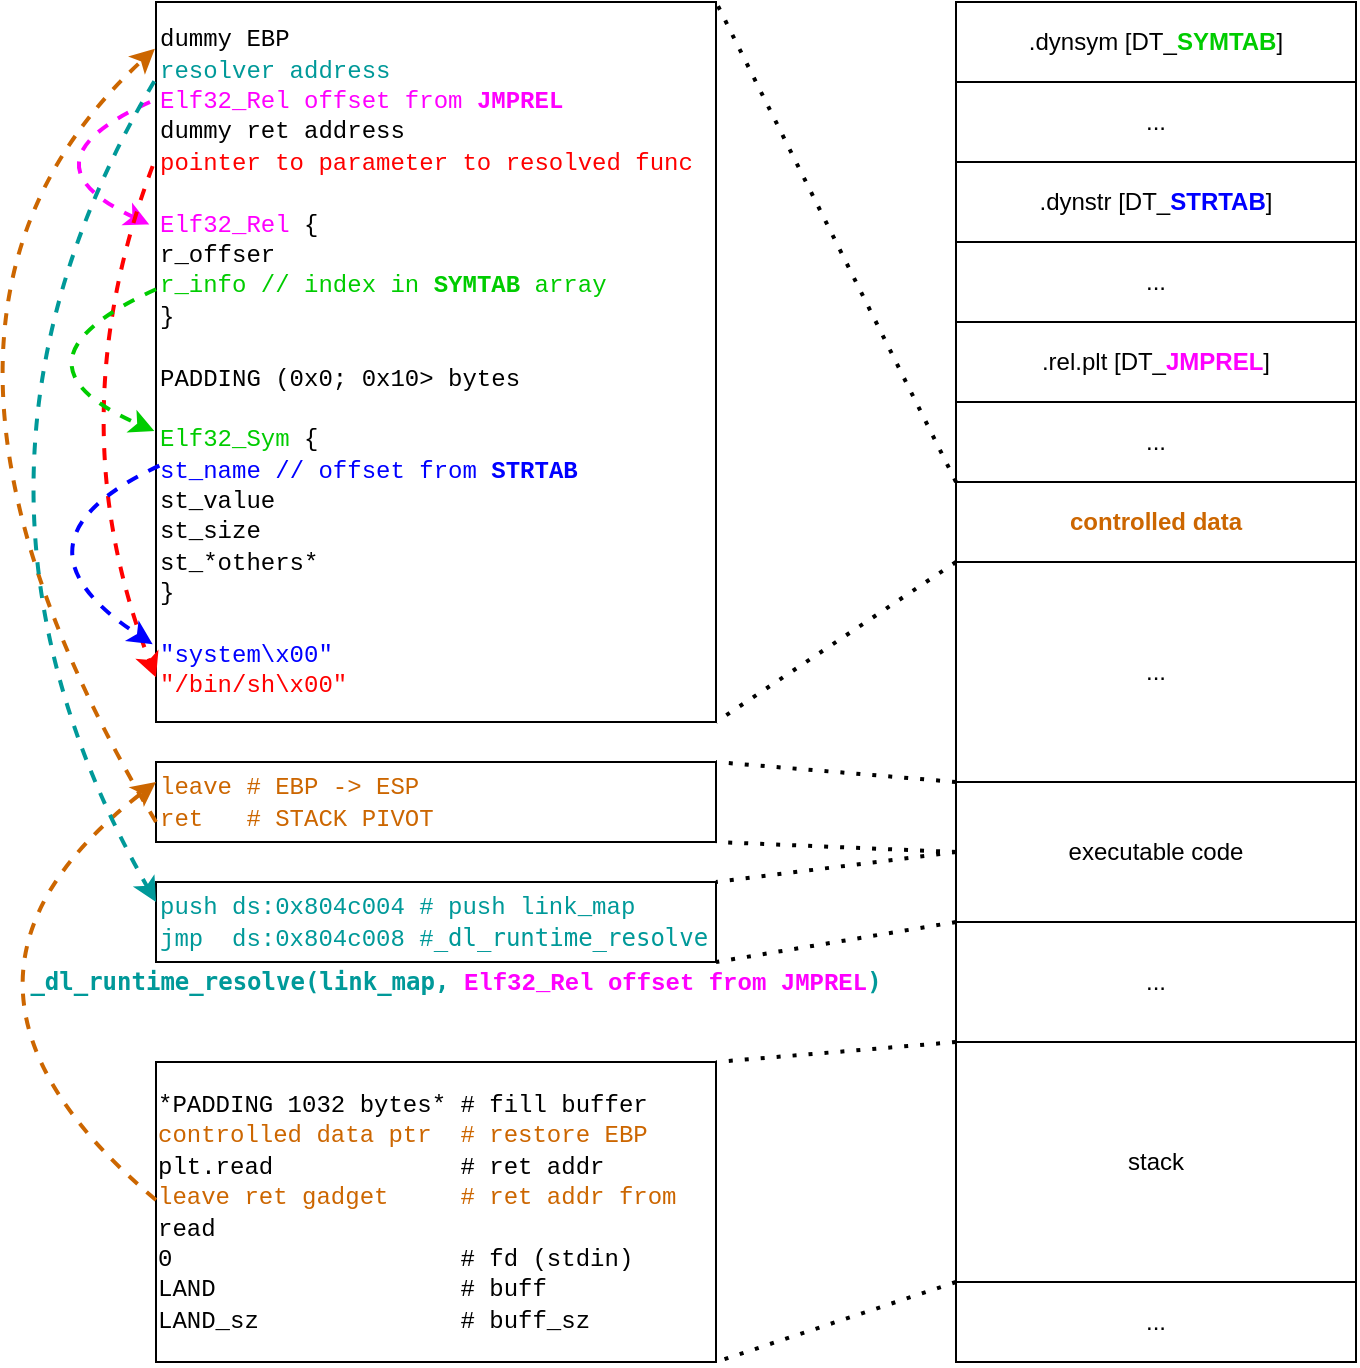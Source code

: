 <mxfile version="13.5.9" type="device"><diagram id="K7U66VibkdIn1OmC90md" name="Page-1"><mxGraphModel dx="2272" dy="1865" grid="1" gridSize="10" guides="1" tooltips="1" connect="1" arrows="1" fold="1" page="1" pageScale="1" pageWidth="850" pageHeight="1100" math="0" shadow="0"><root><mxCell id="0"/><mxCell id="1" parent="0"/><mxCell id="mTXZihAAwqi7XMkXWmM4-23" value="&lt;div align=&quot;left&quot;&gt;&lt;font style=&quot;font-size: 12px&quot; face=&quot;Courier New&quot;&gt;*PADDING 1032 bytes* # fill buffer&lt;br&gt;&lt;font color=&quot;#CC6600&quot;&gt;controlled data ptr&amp;nbsp; # restore EBP&lt;/font&gt;&lt;br&gt;plt.read&amp;nbsp;&amp;nbsp;&amp;nbsp;&amp;nbsp;&amp;nbsp;&amp;nbsp;&amp;nbsp;&amp;nbsp;&amp;nbsp;&amp;nbsp;&amp;nbsp;&amp;nbsp; # ret addr&lt;br&gt;&lt;font color=&quot;#CC6600&quot;&gt;leave ret gadget&amp;nbsp;&amp;nbsp;&amp;nbsp;&amp;nbsp; # ret addr from&lt;/font&gt; read &lt;br&gt;0&amp;nbsp;&amp;nbsp;&amp;nbsp;&amp;nbsp;&amp;nbsp;&amp;nbsp;&amp;nbsp;&amp;nbsp;&amp;nbsp;&amp;nbsp;&amp;nbsp;&amp;nbsp;&amp;nbsp;&amp;nbsp;&amp;nbsp;&amp;nbsp;&amp;nbsp;&amp;nbsp;&amp;nbsp; # fd (stdin)&lt;br&gt;LAND&amp;nbsp;&amp;nbsp;&amp;nbsp;&amp;nbsp;&amp;nbsp;&amp;nbsp;&amp;nbsp;&amp;nbsp;&amp;nbsp;&amp;nbsp;&amp;nbsp;&amp;nbsp;&amp;nbsp;&amp;nbsp;&amp;nbsp;&amp;nbsp; # buff&lt;br&gt;LAND_sz&amp;nbsp;&amp;nbsp;&amp;nbsp;&amp;nbsp;&amp;nbsp;&amp;nbsp;&amp;nbsp;&amp;nbsp;&amp;nbsp;&amp;nbsp;&amp;nbsp;&amp;nbsp;&amp;nbsp; # buff_sz&lt;br&gt;&lt;/font&gt;&lt;/div&gt;" style="rounded=0;whiteSpace=wrap;html=1;" vertex="1" parent="1"><mxGeometry x="-650" y="-550" width="280" height="150" as="geometry"/></mxCell><mxCell id="mTXZihAAwqi7XMkXWmM4-2" value=".dynsym [DT_&lt;font color=&quot;#00CC00&quot;&gt;&lt;b&gt;SYMTAB&lt;/b&gt;&lt;/font&gt;]" style="rounded=0;whiteSpace=wrap;html=1;" vertex="1" parent="1"><mxGeometry x="-250" y="-1080" width="200" height="40" as="geometry"/></mxCell><mxCell id="mTXZihAAwqi7XMkXWmM4-4" value="..." style="rounded=0;whiteSpace=wrap;html=1;" vertex="1" parent="1"><mxGeometry x="-250" y="-1040" width="200" height="40" as="geometry"/></mxCell><mxCell id="mTXZihAAwqi7XMkXWmM4-6" value=".dynstr [DT_&lt;b&gt;&lt;font color=&quot;#0000FF&quot;&gt;STRTAB&lt;/font&gt;&lt;/b&gt;]" style="rounded=0;whiteSpace=wrap;html=1;" vertex="1" parent="1"><mxGeometry x="-250" y="-1000" width="200" height="40" as="geometry"/></mxCell><mxCell id="mTXZihAAwqi7XMkXWmM4-7" value="..." style="rounded=0;whiteSpace=wrap;html=1;" vertex="1" parent="1"><mxGeometry x="-250" y="-960" width="200" height="40" as="geometry"/></mxCell><mxCell id="mTXZihAAwqi7XMkXWmM4-9" value=".rel.plt [DT_&lt;font color=&quot;#FF00FF&quot;&gt;&lt;b&gt;JMPREL&lt;/b&gt;&lt;/font&gt;]" style="rounded=0;whiteSpace=wrap;html=1;" vertex="1" parent="1"><mxGeometry x="-250" y="-920" width="200" height="40" as="geometry"/></mxCell><mxCell id="mTXZihAAwqi7XMkXWmM4-10" value="..." style="rounded=0;whiteSpace=wrap;html=1;" vertex="1" parent="1"><mxGeometry x="-250" y="-880" width="200" height="40" as="geometry"/></mxCell><mxCell id="mTXZihAAwqi7XMkXWmM4-12" value="&lt;font color=&quot;#CC6600&quot;&gt;&lt;b&gt;controlled data&lt;/b&gt;&lt;/font&gt;" style="rounded=0;whiteSpace=wrap;html=1;" vertex="1" parent="1"><mxGeometry x="-250" y="-840" width="200" height="40" as="geometry"/></mxCell><mxCell id="mTXZihAAwqi7XMkXWmM4-13" value="..." style="rounded=0;whiteSpace=wrap;html=1;" vertex="1" parent="1"><mxGeometry x="-250" y="-800" width="200" height="110" as="geometry"/></mxCell><mxCell id="mTXZihAAwqi7XMkXWmM4-14" value="executable code" style="rounded=0;whiteSpace=wrap;html=1;" vertex="1" parent="1"><mxGeometry x="-250" y="-690" width="200" height="70" as="geometry"/></mxCell><mxCell id="mTXZihAAwqi7XMkXWmM4-15" value="..." style="rounded=0;whiteSpace=wrap;html=1;" vertex="1" parent="1"><mxGeometry x="-250" y="-620" width="200" height="60" as="geometry"/></mxCell><mxCell id="mTXZihAAwqi7XMkXWmM4-19" value="stack" style="rounded=0;whiteSpace=wrap;html=1;" vertex="1" parent="1"><mxGeometry x="-250" y="-560" width="200" height="120" as="geometry"/></mxCell><mxCell id="mTXZihAAwqi7XMkXWmM4-20" value="..." style="rounded=0;whiteSpace=wrap;html=1;" vertex="1" parent="1"><mxGeometry x="-250" y="-440" width="200" height="40" as="geometry"/></mxCell><mxCell id="mTXZihAAwqi7XMkXWmM4-22" value="&lt;div&gt;&lt;font face=&quot;Courier New&quot; color=&quot;#CC6600&quot;&gt;leave # EBP -&amp;gt; ESP&lt;br&gt;&lt;/font&gt;&lt;/div&gt;&lt;div&gt;&lt;font face=&quot;Courier New&quot; color=&quot;#CC6600&quot;&gt;ret&amp;nbsp;&amp;nbsp; # STACK PIVOT&lt;br&gt;&lt;/font&gt;&lt;/div&gt;" style="rounded=0;whiteSpace=wrap;html=1;align=left;" vertex="1" parent="1"><mxGeometry x="-650" y="-700" width="280" height="40" as="geometry"/></mxCell><mxCell id="mTXZihAAwqi7XMkXWmM4-24" value="&lt;div align=&quot;left&quot;&gt;&lt;font style=&quot;font-size: 12px&quot; face=&quot;Courier New&quot;&gt;dummy EBP&lt;/font&gt;&lt;font style=&quot;font-size: 12px&quot; face=&quot;Courier New&quot;&gt;&lt;br&gt;&lt;font style=&quot;font-size: 12px&quot; color=&quot;#009999&quot;&gt;resolver address&lt;/font&gt;&lt;br&gt;&lt;font style=&quot;font-size: 12px&quot; color=&quot;#FF00FF&quot;&gt;Elf32_Rel offset from &lt;b&gt;JMPREL &lt;/b&gt;&lt;/font&gt;&lt;br&gt;&lt;font style=&quot;font-size: 12px&quot;&gt;dummy ret address&lt;/font&gt;&lt;br&gt;&lt;font style=&quot;font-size: 12px&quot; color=&quot;#FF0000&quot;&gt;pointer to parameter to resolved func&lt;/font&gt;&lt;br&gt;&lt;br&gt;&lt;font style=&quot;font-size: 12px&quot;&gt;&lt;font color=&quot;#FF00FF&quot;&gt;Elf32_Rel&lt;/font&gt; {&lt;/font&gt;&lt;br&gt;&lt;font style=&quot;font-size: 12px&quot;&gt;r_offser&lt;/font&gt;&lt;br&gt;&lt;font style=&quot;font-size: 12px&quot; color=&quot;#00CC00&quot;&gt;r_info&lt;/font&gt;&lt;font color=&quot;#00CC00&quot;&gt; // index in &lt;b&gt;SYMTAB&lt;/b&gt; array&lt;/font&gt;&lt;br&gt;&lt;font style=&quot;font-size: 12px&quot;&gt;}&lt;/font&gt;&lt;br&gt;&lt;br&gt;&lt;font style=&quot;font-size: 12px&quot;&gt;PADDING (0x0; 0x10&amp;gt; bytes&lt;/font&gt;&lt;br&gt;&lt;br&gt;&lt;font style=&quot;font-size: 12px&quot;&gt;&lt;font color=&quot;#00CC00&quot;&gt;Elf32_Sym&lt;/font&gt; {&lt;/font&gt;&lt;br&gt;&lt;font style=&quot;font-size: 12px&quot; color=&quot;#0000FF&quot;&gt;st_name&lt;/font&gt; &lt;font color=&quot;#0000FF&quot;&gt;// offset from &lt;b&gt;STRTAB&lt;/b&gt;&lt;/font&gt;&lt;br&gt;&lt;font style=&quot;font-size: 12px&quot;&gt;st_value&lt;/font&gt;&lt;br&gt;&lt;font style=&quot;font-size: 12px&quot;&gt;st_size&lt;/font&gt;&lt;br&gt;&lt;font style=&quot;font-size: 12px&quot;&gt;st_*others*&lt;/font&gt;&lt;br&gt;&lt;font style=&quot;font-size: 12px&quot;&gt;}&lt;/font&gt;&lt;br&gt;&lt;font color=&quot;#0000FF&quot;&gt;&lt;br&gt;&lt;font style=&quot;font-size: 12px&quot;&gt;&quot;system\x00&quot;&lt;/font&gt;&lt;/font&gt;&lt;br&gt;&lt;font style=&quot;font-size: 12px&quot; color=&quot;#FF0000&quot;&gt;&quot;/bin/sh\x00&quot;&lt;/font&gt;&lt;/font&gt;&lt;/div&gt;" style="rounded=0;whiteSpace=wrap;html=1;align=left;" vertex="1" parent="1"><mxGeometry x="-650" y="-1080" width="280" height="360" as="geometry"/></mxCell><mxCell id="mTXZihAAwqi7XMkXWmM4-27" value="" style="endArrow=none;dashed=1;html=1;dashPattern=1 3;strokeWidth=2;exitX=0;exitY=0;exitDx=0;exitDy=0;entryX=1;entryY=0;entryDx=0;entryDy=0;" edge="1" parent="1" source="mTXZihAAwqi7XMkXWmM4-14" target="mTXZihAAwqi7XMkXWmM4-22"><mxGeometry width="50" height="50" relative="1" as="geometry"><mxPoint x="220" y="-620" as="sourcePoint"/><mxPoint x="270" y="-670" as="targetPoint"/></mxGeometry></mxCell><mxCell id="mTXZihAAwqi7XMkXWmM4-28" value="" style="endArrow=none;dashed=1;html=1;dashPattern=1 3;strokeWidth=2;exitX=0;exitY=0.5;exitDx=0;exitDy=0;entryX=1;entryY=1;entryDx=0;entryDy=0;" edge="1" parent="1" source="mTXZihAAwqi7XMkXWmM4-14" target="mTXZihAAwqi7XMkXWmM4-22"><mxGeometry width="50" height="50" relative="1" as="geometry"><mxPoint x="-80" y="-600" as="sourcePoint"/><mxPoint x="80.0" y="-615" as="targetPoint"/></mxGeometry></mxCell><mxCell id="mTXZihAAwqi7XMkXWmM4-29" value="" style="endArrow=none;dashed=1;html=1;dashPattern=1 3;strokeWidth=2;exitX=0;exitY=0;exitDx=0;exitDy=0;entryX=1;entryY=0;entryDx=0;entryDy=0;" edge="1" parent="1" source="mTXZihAAwqi7XMkXWmM4-19" target="mTXZihAAwqi7XMkXWmM4-23"><mxGeometry width="50" height="50" relative="1" as="geometry"><mxPoint x="-80" y="-570" as="sourcePoint"/><mxPoint x="90" y="-565" as="targetPoint"/></mxGeometry></mxCell><mxCell id="mTXZihAAwqi7XMkXWmM4-30" value="" style="endArrow=none;dashed=1;html=1;dashPattern=1 3;strokeWidth=2;exitX=0;exitY=1;exitDx=0;exitDy=0;entryX=1;entryY=1;entryDx=0;entryDy=0;" edge="1" parent="1" source="mTXZihAAwqi7XMkXWmM4-19" target="mTXZihAAwqi7XMkXWmM4-23"><mxGeometry width="50" height="50" relative="1" as="geometry"><mxPoint x="-70" y="-560" as="sourcePoint"/><mxPoint x="100" y="-555" as="targetPoint"/></mxGeometry></mxCell><mxCell id="mTXZihAAwqi7XMkXWmM4-31" value="" style="endArrow=none;dashed=1;html=1;dashPattern=1 3;strokeWidth=2;exitX=0;exitY=0;exitDx=0;exitDy=0;entryX=1;entryY=1;entryDx=0;entryDy=0;" edge="1" parent="1" source="mTXZihAAwqi7XMkXWmM4-13" target="mTXZihAAwqi7XMkXWmM4-24"><mxGeometry width="50" height="50" relative="1" as="geometry"><mxPoint x="70" y="-800" as="sourcePoint"/><mxPoint x="120" y="-850" as="targetPoint"/></mxGeometry></mxCell><mxCell id="mTXZihAAwqi7XMkXWmM4-32" value="" style="endArrow=none;dashed=1;html=1;dashPattern=1 3;strokeWidth=2;entryX=1;entryY=0;entryDx=0;entryDy=0;exitX=0;exitY=0;exitDx=0;exitDy=0;" edge="1" parent="1" source="mTXZihAAwqi7XMkXWmM4-12" target="mTXZihAAwqi7XMkXWmM4-24"><mxGeometry width="50" height="50" relative="1" as="geometry"><mxPoint x="10" y="-730" as="sourcePoint"/><mxPoint x="60" y="-780" as="targetPoint"/></mxGeometry></mxCell><mxCell id="mTXZihAAwqi7XMkXWmM4-33" value="" style="endArrow=classic;html=1;curved=1;exitX=0;exitY=0.46;exitDx=0;exitDy=0;exitPerimeter=0;entryX=0;entryY=0.25;entryDx=0;entryDy=0;dashed=1;strokeColor=#CC6600;strokeWidth=2;" edge="1" parent="1" source="mTXZihAAwqi7XMkXWmM4-23" target="mTXZihAAwqi7XMkXWmM4-22"><mxGeometry width="50" height="50" relative="1" as="geometry"><mxPoint x="-580" y="-690" as="sourcePoint"/><mxPoint x="-530" y="-740" as="targetPoint"/><Array as="points"><mxPoint x="-780" y="-590"/></Array></mxGeometry></mxCell><mxCell id="mTXZihAAwqi7XMkXWmM4-35" value="" style="endArrow=classic;html=1;dashed=1;entryX=-0.012;entryY=0.309;entryDx=0;entryDy=0;entryPerimeter=0;curved=1;strokeColor=#FF00FF;strokeWidth=2;" edge="1" parent="1" target="mTXZihAAwqi7XMkXWmM4-24"><mxGeometry width="50" height="50" relative="1" as="geometry"><mxPoint x="-653" y="-1030" as="sourcePoint"/><mxPoint x="-639.16" y="-1054.52" as="targetPoint"/><Array as="points"><mxPoint x="-720" y="-1000"/></Array></mxGeometry></mxCell><mxCell id="mTXZihAAwqi7XMkXWmM4-38" value="" style="endArrow=classic;html=1;dashed=1;entryX=0;entryY=0.938;entryDx=0;entryDy=0;entryPerimeter=0;curved=1;fillColor=#f8cecc;strokeColor=#FF0000;exitX=-0.006;exitY=0.228;exitDx=0;exitDy=0;exitPerimeter=0;strokeWidth=2;" edge="1" parent="1" source="mTXZihAAwqi7XMkXWmM4-24" target="mTXZihAAwqi7XMkXWmM4-24"><mxGeometry width="50" height="50" relative="1" as="geometry"><mxPoint x="-660" y="-1010" as="sourcePoint"/><mxPoint x="-520" y="-860" as="targetPoint"/><Array as="points"><mxPoint x="-700" y="-870"/></Array></mxGeometry></mxCell><mxCell id="mTXZihAAwqi7XMkXWmM4-39" value="" style="endArrow=classic;html=1;dashed=1;exitX=0;exitY=0.399;exitDx=0;exitDy=0;exitPerimeter=0;entryX=-0.003;entryY=0.596;entryDx=0;entryDy=0;entryPerimeter=0;curved=1;strokeColor=#00CC00;strokeWidth=2;" edge="1" parent="1" source="mTXZihAAwqi7XMkXWmM4-24" target="mTXZihAAwqi7XMkXWmM4-24"><mxGeometry width="50" height="50" relative="1" as="geometry"><mxPoint x="-570" y="-810" as="sourcePoint"/><mxPoint x="-520" y="-860" as="targetPoint"/><Array as="points"><mxPoint x="-730" y="-900"/></Array></mxGeometry></mxCell><mxCell id="mTXZihAAwqi7XMkXWmM4-42" value="" style="endArrow=classic;html=1;dashed=1;exitX=0.006;exitY=0.644;exitDx=0;exitDy=0;exitPerimeter=0;entryX=-0.006;entryY=0.892;entryDx=0;entryDy=0;entryPerimeter=0;curved=1;fillColor=#d5e8d4;strokeColor=#0000FF;strokeWidth=2;" edge="1" parent="1" source="mTXZihAAwqi7XMkXWmM4-24" target="mTXZihAAwqi7XMkXWmM4-24"><mxGeometry width="50" height="50" relative="1" as="geometry"><mxPoint x="-570" y="-810" as="sourcePoint"/><mxPoint x="-520" y="-860" as="targetPoint"/><Array as="points"><mxPoint x="-730" y="-810"/></Array></mxGeometry></mxCell><mxCell id="mTXZihAAwqi7XMkXWmM4-45" value="" style="endArrow=classic;html=1;curved=1;entryX=-0.002;entryY=0.065;entryDx=0;entryDy=0;dashed=1;strokeColor=#CC6600;entryPerimeter=0;exitX=0;exitY=0.75;exitDx=0;exitDy=0;strokeWidth=2;" edge="1" parent="1" source="mTXZihAAwqi7XMkXWmM4-22" target="mTXZihAAwqi7XMkXWmM4-24"><mxGeometry width="50" height="50" relative="1" as="geometry"><mxPoint x="-651" y="-650" as="sourcePoint"/><mxPoint x="-640" y="-660" as="targetPoint"/><Array as="points"><mxPoint x="-800" y="-920"/></Array></mxGeometry></mxCell><mxCell id="mTXZihAAwqi7XMkXWmM4-46" value="&lt;font face=&quot;Courier New&quot; color=&quot;#009999&quot;&gt;push ds:0x804c004&lt;/font&gt;&lt;font face=&quot;Courier New&quot; color=&quot;#009999&quot;&gt; # push link_map&lt;/font&gt;&lt;div&gt;&lt;font face=&quot;Courier New&quot; color=&quot;#009999&quot;&gt;jmp&amp;nbsp; ds:0x804c008 #&lt;/font&gt;&lt;font face=&quot;Courier New&quot; color=&quot;#009999&quot;&gt;&lt;code&gt;_dl_runtime_resolve&lt;/code&gt;&lt;/font&gt;&lt;/div&gt;" style="rounded=0;whiteSpace=wrap;html=1;align=left;" vertex="1" parent="1"><mxGeometry x="-650" y="-640" width="280" height="40" as="geometry"/></mxCell><mxCell id="mTXZihAAwqi7XMkXWmM4-47" value="" style="endArrow=none;dashed=1;html=1;dashPattern=1 3;strokeWidth=2;exitX=0;exitY=1;exitDx=0;exitDy=0;entryX=1;entryY=1;entryDx=0;entryDy=0;" edge="1" parent="1" source="mTXZihAAwqi7XMkXWmM4-14" target="mTXZihAAwqi7XMkXWmM4-46"><mxGeometry width="50" height="50" relative="1" as="geometry"><mxPoint x="-240" y="-630" as="sourcePoint"/><mxPoint x="-360" y="-650" as="targetPoint"/></mxGeometry></mxCell><mxCell id="mTXZihAAwqi7XMkXWmM4-48" value="" style="endArrow=none;dashed=1;html=1;dashPattern=1 3;strokeWidth=2;exitX=0;exitY=0.5;exitDx=0;exitDy=0;entryX=1;entryY=0;entryDx=0;entryDy=0;" edge="1" parent="1" source="mTXZihAAwqi7XMkXWmM4-14" target="mTXZihAAwqi7XMkXWmM4-46"><mxGeometry width="50" height="50" relative="1" as="geometry"><mxPoint x="-230" y="-620" as="sourcePoint"/><mxPoint x="-350" y="-640" as="targetPoint"/></mxGeometry></mxCell><mxCell id="mTXZihAAwqi7XMkXWmM4-49" value="" style="endArrow=classic;html=1;dashed=1;exitX=-0.003;exitY=0.11;exitDx=0;exitDy=0;exitPerimeter=0;entryX=0;entryY=0.25;entryDx=0;entryDy=0;curved=1;strokeColor=#009999;fontStyle=1;strokeWidth=2;" edge="1" parent="1" source="mTXZihAAwqi7XMkXWmM4-24" target="mTXZihAAwqi7XMkXWmM4-46"><mxGeometry width="50" height="50" relative="1" as="geometry"><mxPoint x="-480" y="-760" as="sourcePoint"/><mxPoint x="-430" y="-810" as="targetPoint"/><Array as="points"><mxPoint x="-770" y="-840"/></Array></mxGeometry></mxCell><mxCell id="mTXZihAAwqi7XMkXWmM4-51" value="&lt;b&gt;&lt;code&gt;&lt;font color=&quot;#009999&quot;&gt;_dl_runtime_resolve(link_map,&lt;/font&gt; &lt;/code&gt;&lt;code&gt;&lt;font style=&quot;font-size: 12px&quot; face=&quot;Courier New&quot;&gt;&lt;font style=&quot;font-size: 12px&quot; color=&quot;#FF00FF&quot;&gt;Elf32_Rel offset from JMPREL&lt;/font&gt;&lt;/font&gt;&lt;font color=&quot;#009999&quot;&gt;)&lt;/font&gt;&lt;/code&gt;&lt;/b&gt;" style="text;html=1;strokeColor=none;fillColor=none;align=center;verticalAlign=middle;whiteSpace=wrap;rounded=0;" vertex="1" parent="1"><mxGeometry x="-720" y="-600" width="440" height="20" as="geometry"/></mxCell></root></mxGraphModel></diagram></mxfile>